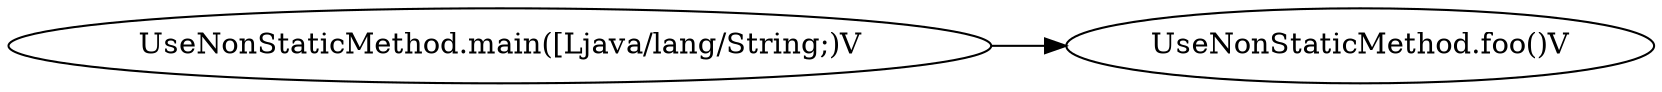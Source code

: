 digraph graphname {
rankdir="LR";
120 [label="UseNonStaticMethod.main([Ljava/lang/String;)V"]
133 [label="UseNonStaticMethod.foo()V"]
120 -> 133
}
